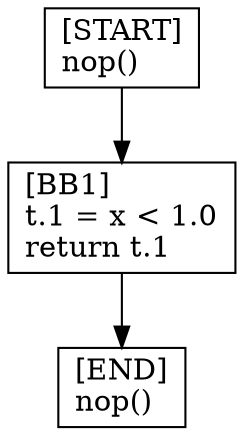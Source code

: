 digraph {
  node [shape=box]
  END [label="[END]\lnop()\l"];
  START [label="[START]\lnop()\l"];
  BB1 [label="[BB1]\lt.1 = x < 1.0\lreturn t.1\l"];
  BB1 -> END;
  START -> BB1;
}
